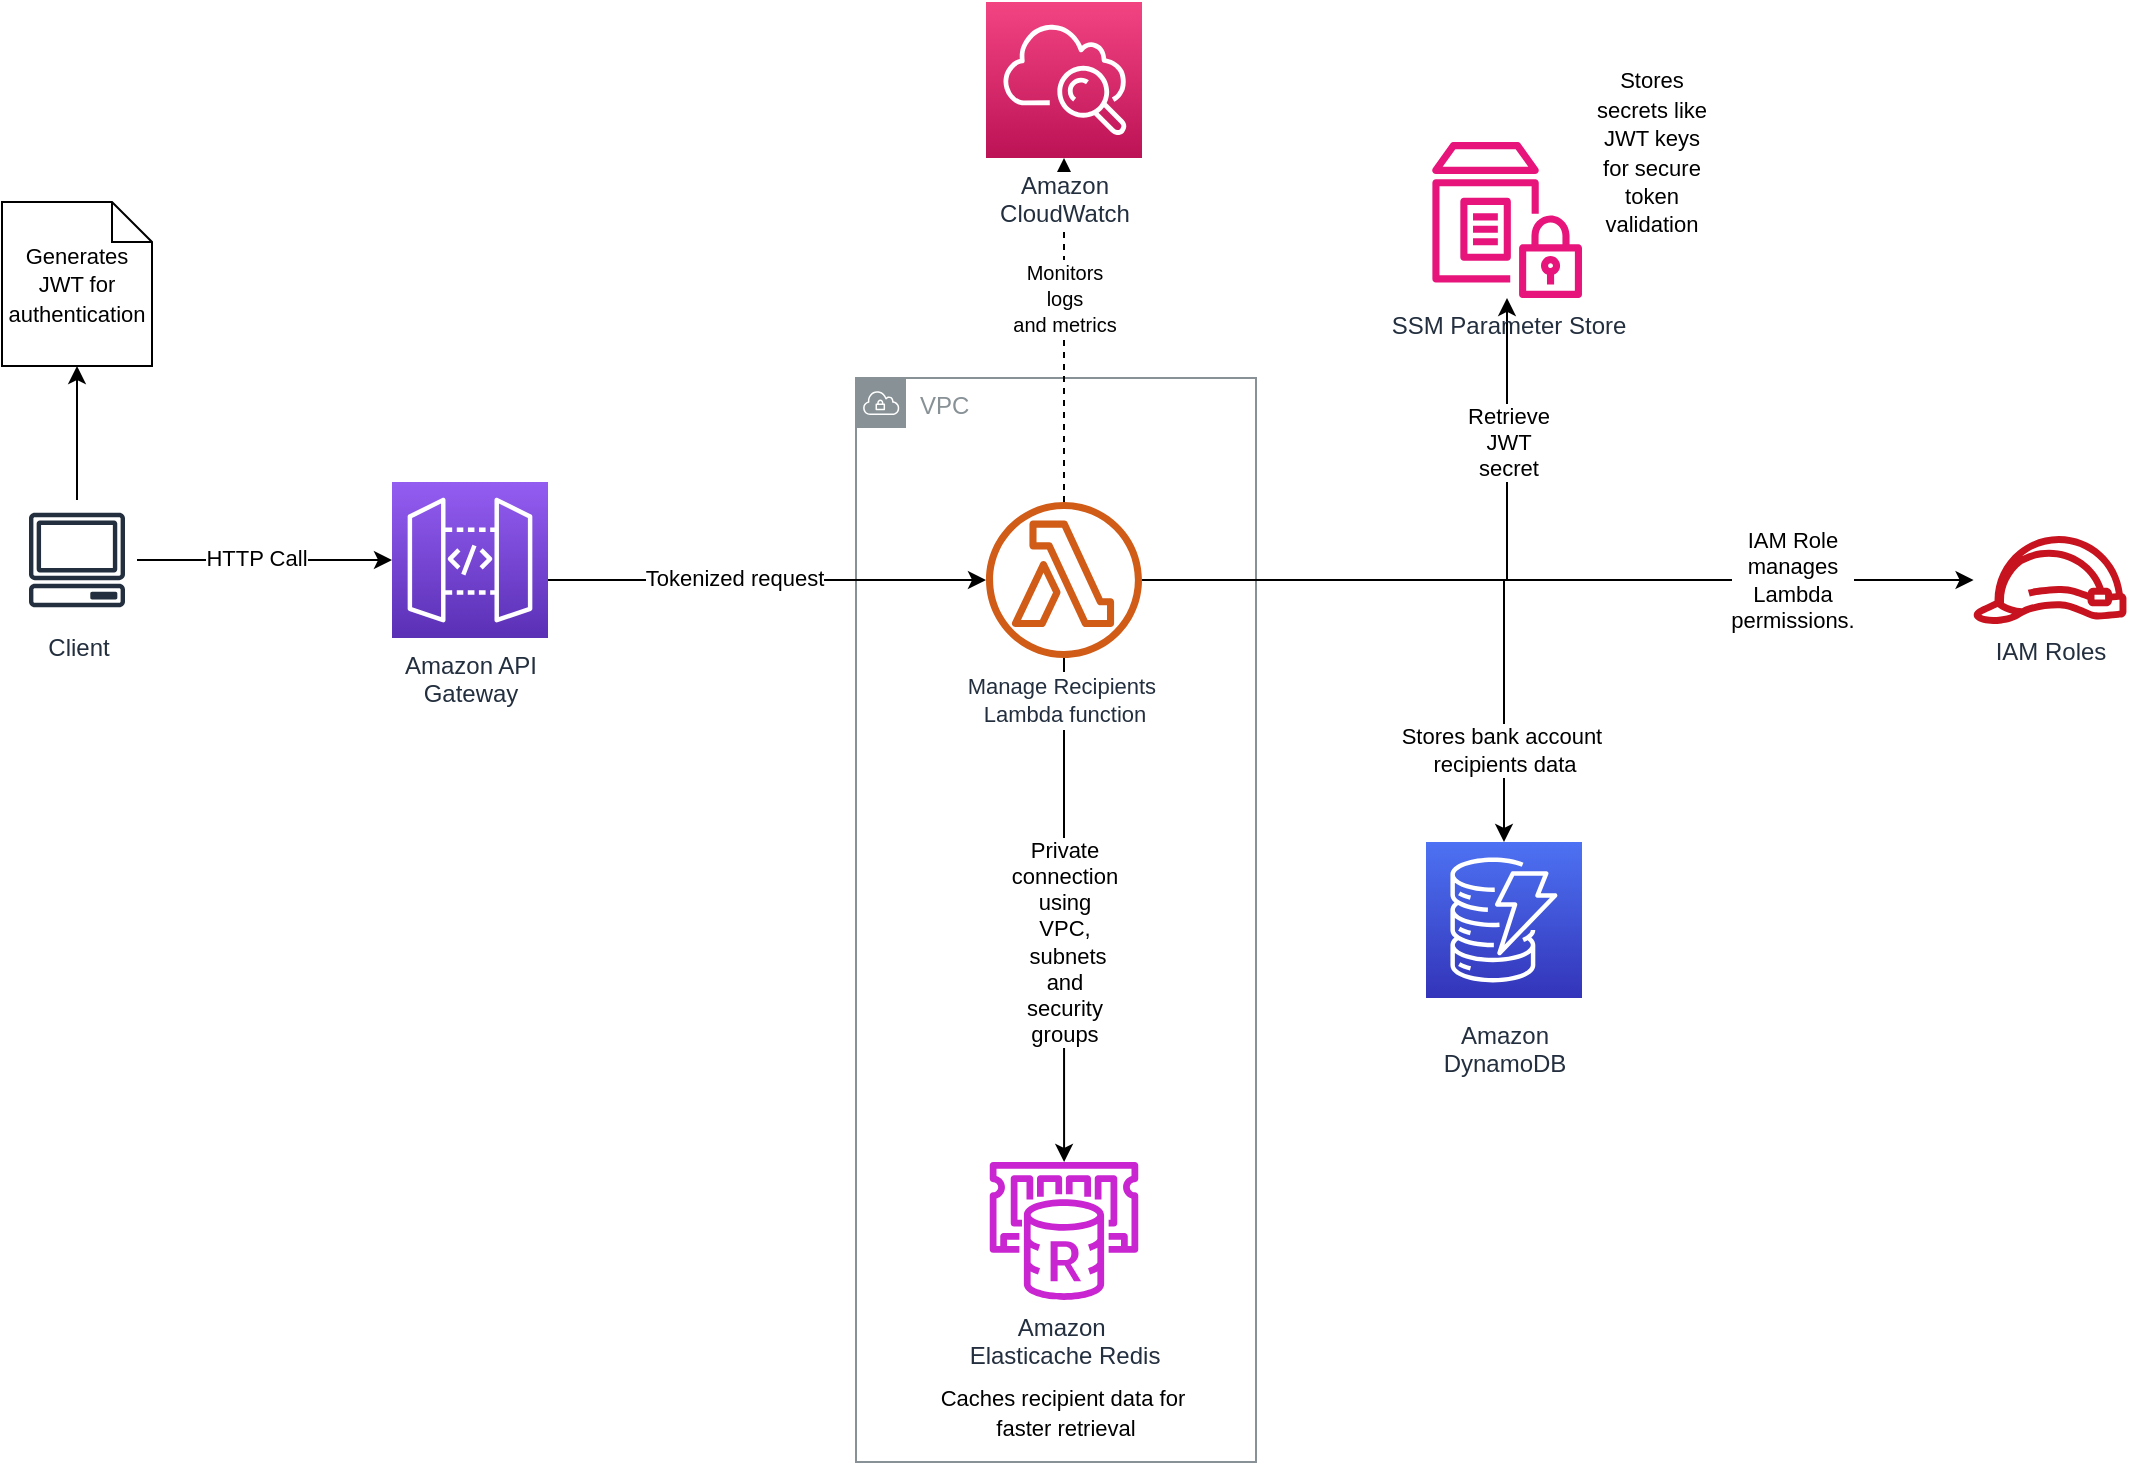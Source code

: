 <mxfile version="24.9.1">
  <diagram id="Ht1M8jgEwFfnCIfOTk4-" name="Page-1">
    <mxGraphModel dx="1348" dy="765" grid="1" gridSize="10" guides="1" tooltips="1" connect="1" arrows="1" fold="1" page="1" pageScale="1" pageWidth="1169" pageHeight="827" math="0" shadow="0">
      <root>
        <mxCell id="0" />
        <mxCell id="1" parent="0" />
        <mxCell id="CtdPbiy3GI51ASY6TGqe-2" value="VPC" style="sketch=0;outlineConnect=0;gradientColor=none;html=1;whiteSpace=wrap;fontSize=12;fontStyle=0;shape=mxgraph.aws4.group;grIcon=mxgraph.aws4.group_vpc;strokeColor=#879196;fillColor=none;verticalAlign=top;align=left;spacingLeft=30;fontColor=#879196;dashed=0;" vertex="1" parent="1">
          <mxGeometry x="442" y="198" width="200" height="542" as="geometry" />
        </mxCell>
        <mxCell id="CtdPbiy3GI51ASY6TGqe-14" style="edgeStyle=orthogonalEdgeStyle;rounded=0;orthogonalLoop=1;jettySize=auto;html=1;" edge="1" parent="1" source="UEzPUAAOIrF-is8g5C7q-114" target="UEzPUAAOIrF-is8g5C7q-115">
          <mxGeometry relative="1" as="geometry">
            <Array as="points">
              <mxPoint x="330" y="299" />
              <mxPoint x="330" y="299" />
            </Array>
          </mxGeometry>
        </mxCell>
        <mxCell id="CtdPbiy3GI51ASY6TGqe-19" value="Tokenized request" style="edgeLabel;html=1;align=center;verticalAlign=middle;resizable=0;points=[];" vertex="1" connectable="0" parent="CtdPbiy3GI51ASY6TGqe-14">
          <mxGeometry x="-0.156" y="1" relative="1" as="geometry">
            <mxPoint as="offset" />
          </mxGeometry>
        </mxCell>
        <mxCell id="UEzPUAAOIrF-is8g5C7q-114" value="Amazon API&lt;br&gt;Gateway&lt;br&gt;" style="outlineConnect=0;fontColor=#232F3E;gradientColor=#945DF2;gradientDirection=north;fillColor=#5A30B5;strokeColor=#ffffff;dashed=0;verticalLabelPosition=bottom;verticalAlign=top;align=center;html=1;fontSize=12;fontStyle=0;aspect=fixed;shape=mxgraph.aws4.resourceIcon;resIcon=mxgraph.aws4.api_gateway;labelBackgroundColor=#ffffff;" parent="1" vertex="1">
          <mxGeometry x="210" y="250" width="78" height="78" as="geometry" />
        </mxCell>
        <mxCell id="CtdPbiy3GI51ASY6TGqe-6" value="&lt;span style=&quot;text-align: start; white-space: normal;&quot;&gt;&lt;font&gt;Private connection using VPC,&lt;/font&gt;&lt;/span&gt;&lt;div&gt;&lt;span style=&quot;text-align: start; white-space: normal;&quot;&gt;&lt;font&gt;&amp;nbsp;subnets and security groups&lt;/font&gt;&lt;/span&gt;&lt;/div&gt;" style="edgeStyle=orthogonalEdgeStyle;rounded=0;orthogonalLoop=1;jettySize=auto;html=1;" edge="1" parent="1" source="UEzPUAAOIrF-is8g5C7q-115" target="2bszFWF5enrOarzOYY19-1">
          <mxGeometry x="0.127" relative="1" as="geometry">
            <mxPoint as="offset" />
          </mxGeometry>
        </mxCell>
        <mxCell id="CtdPbiy3GI51ASY6TGqe-8" style="edgeStyle=orthogonalEdgeStyle;rounded=0;orthogonalLoop=1;jettySize=auto;html=1;" edge="1" parent="1" source="UEzPUAAOIrF-is8g5C7q-115" target="2bszFWF5enrOarzOYY19-34">
          <mxGeometry relative="1" as="geometry" />
        </mxCell>
        <mxCell id="CtdPbiy3GI51ASY6TGqe-16" value="&lt;span style=&quot;text-align: start; white-space: normal;&quot;&gt;&lt;font&gt;Retrieve JWT secret&lt;/font&gt;&lt;/span&gt;" style="edgeLabel;html=1;align=center;verticalAlign=middle;resizable=0;points=[];" vertex="1" connectable="0" parent="CtdPbiy3GI51ASY6TGqe-8">
          <mxGeometry x="-0.004" y="1" relative="1" as="geometry">
            <mxPoint x="22" y="-68" as="offset" />
          </mxGeometry>
        </mxCell>
        <mxCell id="CtdPbiy3GI51ASY6TGqe-18" value="Stores bank account&amp;nbsp;&lt;div&gt;recipients data&lt;/div&gt;" style="edgeStyle=orthogonalEdgeStyle;rounded=0;orthogonalLoop=1;jettySize=auto;html=1;" edge="1" parent="1" source="UEzPUAAOIrF-is8g5C7q-115" target="UEzPUAAOIrF-is8g5C7q-119">
          <mxGeometry x="0.709" relative="1" as="geometry">
            <Array as="points">
              <mxPoint x="766" y="299" />
            </Array>
            <mxPoint as="offset" />
          </mxGeometry>
        </mxCell>
        <mxCell id="CtdPbiy3GI51ASY6TGqe-20" style="edgeStyle=orthogonalEdgeStyle;rounded=0;orthogonalLoop=1;jettySize=auto;html=1;" edge="1" parent="1" source="UEzPUAAOIrF-is8g5C7q-115" target="UEzPUAAOIrF-is8g5C7q-122">
          <mxGeometry relative="1" as="geometry" />
        </mxCell>
        <mxCell id="CtdPbiy3GI51ASY6TGqe-21" value="&lt;span style=&quot;text-align: start; white-space: normal;&quot;&gt;&lt;font&gt;IAM Role manages Lambda permissions.&lt;/font&gt;&lt;/span&gt;" style="edgeLabel;html=1;align=center;verticalAlign=middle;resizable=0;points=[];" vertex="1" connectable="0" parent="CtdPbiy3GI51ASY6TGqe-20">
          <mxGeometry x="0.119" relative="1" as="geometry">
            <mxPoint x="92" as="offset" />
          </mxGeometry>
        </mxCell>
        <mxCell id="CtdPbiy3GI51ASY6TGqe-22" style="edgeStyle=orthogonalEdgeStyle;rounded=0;orthogonalLoop=1;jettySize=auto;html=1;dashed=1;" edge="1" parent="1" source="UEzPUAAOIrF-is8g5C7q-115" target="UEzPUAAOIrF-is8g5C7q-121">
          <mxGeometry relative="1" as="geometry" />
        </mxCell>
        <mxCell id="CtdPbiy3GI51ASY6TGqe-23" value="&lt;span style=&quot;white-space: normal; font-size: 10px; text-align: start;&quot;&gt;Monitors logs and&amp;nbsp;&lt;/span&gt;&lt;span style=&quot;white-space: normal; font-size: 10px; text-align: start;&quot;&gt;metrics&lt;/span&gt;" style="edgeLabel;html=1;align=center;verticalAlign=middle;resizable=0;points=[];" vertex="1" connectable="0" parent="CtdPbiy3GI51ASY6TGqe-22">
          <mxGeometry x="0.058" y="-1" relative="1" as="geometry">
            <mxPoint x="-1" y="-11" as="offset" />
          </mxGeometry>
        </mxCell>
        <mxCell id="UEzPUAAOIrF-is8g5C7q-115" value="&lt;font style=&quot;font-size: 11px;&quot;&gt;Manage Recipients&amp;nbsp;&lt;/font&gt;&lt;div&gt;&lt;font style=&quot;font-size: 11px;&quot;&gt;Lambda function&lt;/font&gt;&lt;/div&gt;" style="outlineConnect=0;fontColor=#232F3E;gradientColor=none;fillColor=#D05C17;strokeColor=none;dashed=0;verticalLabelPosition=bottom;verticalAlign=top;align=center;html=1;fontSize=12;fontStyle=0;aspect=fixed;pointerEvents=1;shape=mxgraph.aws4.lambda_function;labelBackgroundColor=#ffffff;" parent="1" vertex="1">
          <mxGeometry x="507" y="260" width="78" height="78" as="geometry" />
        </mxCell>
        <mxCell id="UEzPUAAOIrF-is8g5C7q-119" value="Amazon&lt;br&gt;DynamoDB&lt;br&gt;" style="outlineConnect=0;fontColor=#232F3E;gradientColor=#4D72F3;gradientDirection=north;fillColor=#3334B9;strokeColor=#ffffff;dashed=0;verticalLabelPosition=bottom;verticalAlign=top;align=center;html=1;fontSize=12;fontStyle=0;aspect=fixed;shape=mxgraph.aws4.resourceIcon;resIcon=mxgraph.aws4.dynamodb;labelBackgroundColor=#ffffff;spacingTop=5;" parent="1" vertex="1">
          <mxGeometry x="727.0" y="430" width="78" height="78" as="geometry" />
        </mxCell>
        <mxCell id="UEzPUAAOIrF-is8g5C7q-121" value="Amazon&lt;br&gt;CloudWatch&lt;br&gt;" style="outlineConnect=0;fontColor=#232F3E;gradientColor=#F34482;gradientDirection=north;fillColor=#BC1356;strokeColor=#ffffff;dashed=0;verticalLabelPosition=bottom;verticalAlign=top;align=center;html=1;fontSize=12;fontStyle=0;aspect=fixed;shape=mxgraph.aws4.resourceIcon;resIcon=mxgraph.aws4.cloudwatch;labelBackgroundColor=#ffffff;" parent="1" vertex="1">
          <mxGeometry x="507.0" y="10" width="78" height="78" as="geometry" />
        </mxCell>
        <mxCell id="UEzPUAAOIrF-is8g5C7q-122" value="IAM Roles" style="outlineConnect=0;fontColor=#232F3E;gradientColor=none;fillColor=#C7131F;strokeColor=none;dashed=0;verticalLabelPosition=bottom;verticalAlign=top;align=center;html=1;fontSize=12;fontStyle=0;aspect=fixed;pointerEvents=1;shape=mxgraph.aws4.role;labelBackgroundColor=#ffffff;" parent="1" vertex="1">
          <mxGeometry x="1000.0" y="277" width="78" height="44" as="geometry" />
        </mxCell>
        <mxCell id="2bszFWF5enrOarzOYY19-1" value="&lt;div&gt;Amazon&amp;nbsp;&lt;/div&gt;&lt;div&gt;Elasticache Redis&lt;/div&gt;" style="sketch=0;outlineConnect=0;fontColor=#232F3E;gradientColor=none;fillColor=#C925D1;strokeColor=none;dashed=0;verticalLabelPosition=bottom;verticalAlign=top;align=center;html=1;fontSize=12;fontStyle=0;aspect=fixed;pointerEvents=1;shape=mxgraph.aws4.elasticache_for_redis;" parent="1" vertex="1">
          <mxGeometry x="507" y="590" width="78" height="69" as="geometry" />
        </mxCell>
        <mxCell id="2bszFWF5enrOarzOYY19-11" style="edgeStyle=orthogonalEdgeStyle;rounded=0;orthogonalLoop=1;jettySize=auto;html=1;" parent="1" source="2bszFWF5enrOarzOYY19-10" target="UEzPUAAOIrF-is8g5C7q-114" edge="1">
          <mxGeometry relative="1" as="geometry">
            <mxPoint x="200" y="300" as="targetPoint" />
          </mxGeometry>
        </mxCell>
        <mxCell id="2bszFWF5enrOarzOYY19-12" value="HTTP Call" style="edgeLabel;html=1;align=center;verticalAlign=middle;resizable=0;points=[];" parent="2bszFWF5enrOarzOYY19-11" vertex="1" connectable="0">
          <mxGeometry x="-0.07" y="2" relative="1" as="geometry">
            <mxPoint y="1" as="offset" />
          </mxGeometry>
        </mxCell>
        <mxCell id="2bszFWF5enrOarzOYY19-10" value="Client" style="sketch=0;outlineConnect=0;fontColor=#232F3E;gradientColor=none;strokeColor=#232F3E;fillColor=#ffffff;dashed=0;verticalLabelPosition=bottom;verticalAlign=top;align=center;html=1;fontSize=12;fontStyle=0;aspect=fixed;shape=mxgraph.aws4.resourceIcon;resIcon=mxgraph.aws4.client;" parent="1" vertex="1">
          <mxGeometry x="22.5" y="259" width="60" height="60" as="geometry" />
        </mxCell>
        <mxCell id="2bszFWF5enrOarzOYY19-34" value="SSM Parameter Store" style="sketch=0;outlineConnect=0;fontColor=#232F3E;gradientColor=none;fillColor=#E7157B;strokeColor=none;dashed=0;verticalLabelPosition=bottom;verticalAlign=top;align=center;html=1;fontSize=12;fontStyle=0;aspect=fixed;pointerEvents=1;shape=mxgraph.aws4.parameter_store;" parent="1" vertex="1">
          <mxGeometry x="730" y="80" width="75" height="78" as="geometry" />
        </mxCell>
        <mxCell id="CtdPbiy3GI51ASY6TGqe-24" value="&lt;span style=&quot;text-align: start;&quot;&gt;&lt;font style=&quot;font-size: 11px;&quot;&gt;Caches recipient data for&amp;nbsp;&lt;/font&gt;&lt;/span&gt;&lt;div&gt;&lt;span style=&quot;text-align: start;&quot;&gt;&lt;font style=&quot;font-size: 11px;&quot;&gt;faster retrieval&lt;/font&gt;&lt;/span&gt;&lt;/div&gt;" style="text;html=1;align=center;verticalAlign=middle;whiteSpace=wrap;rounded=0;" vertex="1" parent="1">
          <mxGeometry x="442" y="700" width="210" height="30" as="geometry" />
        </mxCell>
        <mxCell id="CtdPbiy3GI51ASY6TGqe-25" value="&lt;span style=&quot;text-align: start;&quot;&gt;&lt;font style=&quot;font-size: 11px;&quot;&gt;Stores secrets like JWT keys for secure token validation&lt;/font&gt;&lt;/span&gt;" style="text;html=1;align=center;verticalAlign=middle;whiteSpace=wrap;rounded=0;" vertex="1" parent="1">
          <mxGeometry x="810" y="70" width="60" height="30" as="geometry" />
        </mxCell>
        <mxCell id="CtdPbiy3GI51ASY6TGqe-26" value="&lt;span style=&quot;text-align: start;&quot;&gt;&lt;font style=&quot;font-size: 11px;&quot;&gt;Generates JWT for authentication&lt;/font&gt;&lt;/span&gt;" style="shape=note;size=20;whiteSpace=wrap;html=1;" vertex="1" parent="1">
          <mxGeometry x="15" y="110" width="75" height="82" as="geometry" />
        </mxCell>
        <mxCell id="CtdPbiy3GI51ASY6TGqe-27" style="edgeStyle=orthogonalEdgeStyle;rounded=0;orthogonalLoop=1;jettySize=auto;html=1;entryX=0.5;entryY=1;entryDx=0;entryDy=0;entryPerimeter=0;" edge="1" parent="1" source="2bszFWF5enrOarzOYY19-10" target="CtdPbiy3GI51ASY6TGqe-26">
          <mxGeometry relative="1" as="geometry" />
        </mxCell>
      </root>
    </mxGraphModel>
  </diagram>
</mxfile>
